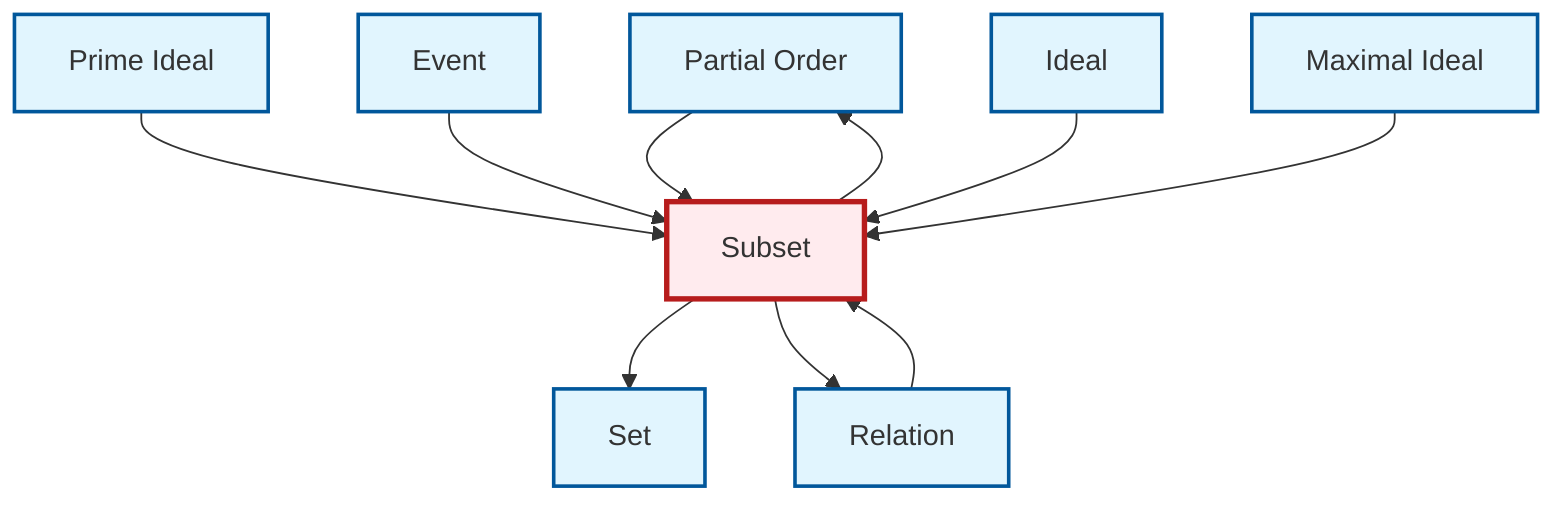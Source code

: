 graph TD
    classDef definition fill:#e1f5fe,stroke:#01579b,stroke-width:2px
    classDef theorem fill:#f3e5f5,stroke:#4a148c,stroke-width:2px
    classDef axiom fill:#fff3e0,stroke:#e65100,stroke-width:2px
    classDef example fill:#e8f5e9,stroke:#1b5e20,stroke-width:2px
    classDef current fill:#ffebee,stroke:#b71c1c,stroke-width:3px
    def-partial-order["Partial Order"]:::definition
    def-ideal["Ideal"]:::definition
    def-maximal-ideal["Maximal Ideal"]:::definition
    def-relation["Relation"]:::definition
    def-subset["Subset"]:::definition
    def-prime-ideal["Prime Ideal"]:::definition
    def-event["Event"]:::definition
    def-set["Set"]:::definition
    def-subset --> def-set
    def-subset --> def-partial-order
    def-prime-ideal --> def-subset
    def-relation --> def-subset
    def-partial-order --> def-subset
    def-subset --> def-relation
    def-event --> def-subset
    def-ideal --> def-subset
    def-maximal-ideal --> def-subset
    class def-subset current